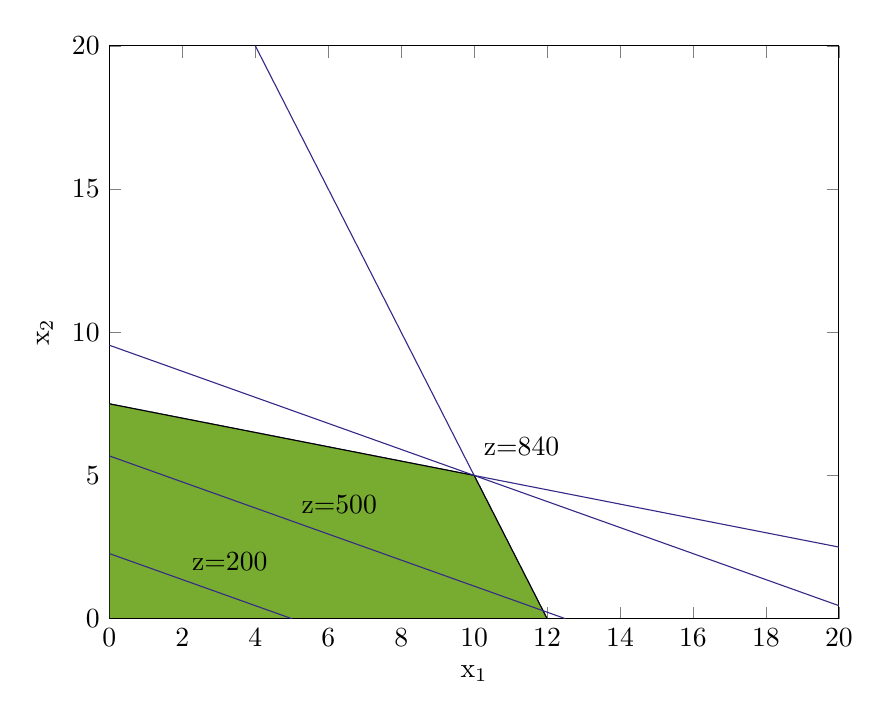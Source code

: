% This file was created by matlab2tikz.
%
%The latest updates can be retrieved from
%  http://www.mathworks.com/matlabcentral/fileexchange/22022-matlab2tikz-matlab2tikz
%where you can also make suggestions and rate matlab2tikz.
%
\definecolor{mycolor1}{rgb}{0.466,0.674,0.188}%
%
\begin{tikzpicture}

\begin{axis}[%
width=0.764\textwidth,
height=0.6\textwidth,
at={(0\textwidth,0\textwidth)},
scale only axis,
colormap={mymap}{[1pt] rgb(0pt)=(0.208,0.166,0.529); rgb(1pt)=(0.212,0.19,0.578); rgb(2pt)=(0.212,0.214,0.627); rgb(3pt)=(0.208,0.239,0.677); rgb(4pt)=(0.196,0.264,0.728); rgb(5pt)=(0.171,0.292,0.779); rgb(6pt)=(0.125,0.324,0.83); rgb(7pt)=(0.059,0.36,0.868); rgb(8pt)=(0.012,0.388,0.882); rgb(9pt)=(0.006,0.409,0.883); rgb(10pt)=(0.017,0.427,0.879); rgb(11pt)=(0.033,0.443,0.872); rgb(12pt)=(0.05,0.459,0.864); rgb(13pt)=(0.063,0.474,0.855); rgb(14pt)=(0.072,0.489,0.847); rgb(15pt)=(0.078,0.504,0.838); rgb(16pt)=(0.079,0.52,0.831); rgb(17pt)=(0.075,0.538,0.826); rgb(18pt)=(0.064,0.557,0.824); rgb(19pt)=(0.049,0.577,0.823); rgb(20pt)=(0.034,0.597,0.82); rgb(21pt)=(0.026,0.614,0.814); rgb(22pt)=(0.024,0.629,0.804); rgb(23pt)=(0.023,0.642,0.791); rgb(24pt)=(0.023,0.653,0.777); rgb(25pt)=(0.027,0.664,0.761); rgb(26pt)=(0.038,0.674,0.744); rgb(27pt)=(0.059,0.684,0.725); rgb(28pt)=(0.084,0.693,0.706); rgb(29pt)=(0.113,0.702,0.686); rgb(30pt)=(0.145,0.71,0.665); rgb(31pt)=(0.18,0.718,0.642); rgb(32pt)=(0.218,0.725,0.619); rgb(33pt)=(0.259,0.732,0.595); rgb(34pt)=(0.302,0.738,0.571); rgb(35pt)=(0.348,0.742,0.547); rgb(36pt)=(0.395,0.746,0.524); rgb(37pt)=(0.442,0.748,0.503); rgb(38pt)=(0.487,0.749,0.484); rgb(39pt)=(0.53,0.749,0.466); rgb(40pt)=(0.571,0.749,0.449); rgb(41pt)=(0.61,0.747,0.434); rgb(42pt)=(0.647,0.746,0.419); rgb(43pt)=(0.683,0.743,0.404); rgb(44pt)=(0.718,0.741,0.39); rgb(45pt)=(0.752,0.738,0.377); rgb(46pt)=(0.786,0.736,0.363); rgb(47pt)=(0.819,0.733,0.35); rgb(48pt)=(0.851,0.73,0.336); rgb(49pt)=(0.882,0.727,0.322); rgb(50pt)=(0.914,0.726,0.306); rgb(51pt)=(0.945,0.726,0.289); rgb(52pt)=(0.974,0.731,0.267); rgb(53pt)=(0.994,0.745,0.24); rgb(54pt)=(0.999,0.765,0.216); rgb(55pt)=(0.996,0.786,0.197); rgb(56pt)=(0.988,0.807,0.179); rgb(57pt)=(0.979,0.827,0.163); rgb(58pt)=(0.97,0.848,0.147); rgb(59pt)=(0.963,0.871,0.131); rgb(60pt)=(0.959,0.895,0.113); rgb(61pt)=(0.96,0.922,0.095); rgb(62pt)=(0.966,0.951,0.076); rgb(63pt)=(0.976,0.983,0.054)},
xmin=0,
xmax=20,
xlabel={${\text{x}}_{\text{1}}$},
ymin=0,
ymax=20,
ylabel={${\text{x}}_{\text{2}}$},
axis background/.style={fill=white}
]
\addplot[contour prepared, contour prepared format=matlab, contour/labels=false] table[row sep=crcr] {%
%
0	351\\
4	20\\
4	20\\
4.032	19.92\\
4.064	19.84\\
4.08	19.8\\
4.096	19.76\\
4.128	19.68\\
4.16	19.6\\
4.16	19.6\\
4.192	19.52\\
4.224	19.44\\
4.24	19.4\\
4.256	19.36\\
4.288	19.28\\
4.32	19.2\\
4.32	19.2\\
4.352	19.12\\
4.384	19.04\\
4.4	19\\
4.416	18.96\\
4.448	18.88\\
4.48	18.8\\
4.48	18.8\\
4.512	18.72\\
4.544	18.64\\
4.56	18.6\\
4.576	18.56\\
4.608	18.48\\
4.64	18.4\\
4.64	18.4\\
4.672	18.32\\
4.704	18.24\\
4.72	18.2\\
4.736	18.16\\
4.768	18.08\\
4.8	18\\
4.8	18\\
4.832	17.92\\
4.864	17.84\\
4.88	17.8\\
4.896	17.76\\
4.928	17.68\\
4.96	17.6\\
4.96	17.6\\
4.992	17.52\\
5.024	17.44\\
5.04	17.4\\
5.056	17.36\\
5.088	17.28\\
5.12	17.2\\
5.12	17.2\\
5.152	17.12\\
5.184	17.04\\
5.2	17\\
5.216	16.96\\
5.248	16.88\\
5.28	16.8\\
5.28	16.8\\
5.312	16.72\\
5.344	16.64\\
5.36	16.6\\
5.376	16.56\\
5.408	16.48\\
5.44	16.4\\
5.44	16.4\\
5.472	16.32\\
5.504	16.24\\
5.52	16.2\\
5.536	16.16\\
5.568	16.08\\
5.6	16\\
5.6	16\\
5.632	15.92\\
5.664	15.84\\
5.68	15.8\\
5.696	15.76\\
5.728	15.68\\
5.76	15.6\\
5.76	15.6\\
5.792	15.52\\
5.824	15.44\\
5.84	15.4\\
5.856	15.36\\
5.888	15.28\\
5.92	15.2\\
5.92	15.2\\
5.952	15.12\\
5.984	15.04\\
6	15\\
6.016	14.96\\
6.048	14.88\\
6.08	14.8\\
6.08	14.8\\
6.112	14.72\\
6.144	14.64\\
6.16	14.6\\
6.176	14.56\\
6.208	14.48\\
6.24	14.4\\
6.24	14.4\\
6.272	14.32\\
6.304	14.24\\
6.32	14.2\\
6.336	14.16\\
6.368	14.08\\
6.4	14\\
6.4	14\\
6.432	13.92\\
6.464	13.84\\
6.48	13.8\\
6.496	13.76\\
6.528	13.68\\
6.56	13.6\\
6.56	13.6\\
6.592	13.52\\
6.624	13.44\\
6.64	13.4\\
6.656	13.36\\
6.688	13.28\\
6.72	13.2\\
6.72	13.2\\
6.752	13.12\\
6.784	13.04\\
6.8	13\\
6.816	12.96\\
6.848	12.88\\
6.88	12.8\\
6.88	12.8\\
6.912	12.72\\
6.944	12.64\\
6.96	12.6\\
6.976	12.56\\
7.008	12.48\\
7.04	12.4\\
7.04	12.4\\
7.072	12.32\\
7.104	12.24\\
7.12	12.2\\
7.136	12.16\\
7.168	12.08\\
7.2	12\\
7.2	12\\
7.232	11.92\\
7.264	11.84\\
7.28	11.8\\
7.296	11.76\\
7.328	11.68\\
7.36	11.6\\
7.36	11.6\\
7.392	11.52\\
7.424	11.44\\
7.44	11.4\\
7.456	11.36\\
7.488	11.28\\
7.52	11.2\\
7.52	11.2\\
7.552	11.12\\
7.584	11.04\\
7.6	11\\
7.616	10.96\\
7.648	10.88\\
7.68	10.8\\
7.68	10.8\\
7.712	10.72\\
7.744	10.64\\
7.76	10.6\\
7.776	10.56\\
7.808	10.48\\
7.84	10.4\\
7.84	10.4\\
7.872	10.32\\
7.904	10.24\\
7.92	10.2\\
7.936	10.16\\
7.968	10.08\\
8	10\\
8	10\\
8.032	9.92\\
8.064	9.84\\
8.08	9.8\\
8.096	9.76\\
8.128	9.68\\
8.16	9.6\\
8.16	9.6\\
8.192	9.52\\
8.224	9.44\\
8.24	9.4\\
8.256	9.36\\
8.288	9.28\\
8.32	9.2\\
8.32	9.2\\
8.352	9.12\\
8.384	9.04\\
8.4	9\\
8.416	8.96\\
8.448	8.88\\
8.48	8.8\\
8.48	8.8\\
8.512	8.72\\
8.544	8.64\\
8.56	8.6\\
8.576	8.56\\
8.608	8.48\\
8.64	8.4\\
8.64	8.4\\
8.672	8.32\\
8.704	8.24\\
8.72	8.2\\
8.736	8.16\\
8.768	8.08\\
8.8	8\\
8.8	8\\
8.832	7.92\\
8.864	7.84\\
8.88	7.8\\
8.896	7.76\\
8.928	7.68\\
8.96	7.6\\
8.96	7.6\\
8.992	7.52\\
9.024	7.44\\
9.04	7.4\\
9.056	7.36\\
9.088	7.28\\
9.12	7.2\\
9.12	7.2\\
9.152	7.12\\
9.184	7.04\\
9.2	7\\
9.216	6.96\\
9.248	6.88\\
9.28	6.8\\
9.28	6.8\\
9.312	6.72\\
9.344	6.64\\
9.36	6.6\\
9.376	6.56\\
9.408	6.48\\
9.44	6.4\\
9.44	6.4\\
9.472	6.32\\
9.504	6.24\\
9.52	6.2\\
9.536	6.16\\
9.568	6.08\\
9.6	6\\
9.6	6\\
9.632	5.92\\
9.664	5.84\\
9.68	5.8\\
9.696	5.76\\
9.728	5.68\\
9.76	5.6\\
9.76	5.6\\
9.792	5.52\\
9.824	5.44\\
9.84	5.4\\
9.856	5.36\\
9.888	5.28\\
9.92	5.2\\
9.92	5.2\\
9.952	5.12\\
9.984	5.04\\
10	5\\
10.016	4.96\\
10.048	4.88\\
10.08	4.8\\
10.08	4.8\\
10.112	4.72\\
10.144	4.64\\
10.16	4.6\\
10.176	4.56\\
10.208	4.48\\
10.24	4.4\\
10.24	4.4\\
10.272	4.32\\
10.304	4.24\\
10.32	4.2\\
10.336	4.16\\
10.368	4.08\\
10.4	4\\
10.4	4\\
10.432	3.92\\
10.464	3.84\\
10.48	3.8\\
10.496	3.76\\
10.528	3.68\\
10.56	3.6\\
10.56	3.6\\
10.592	3.52\\
10.624	3.44\\
10.64	3.4\\
10.656	3.36\\
10.688	3.28\\
10.72	3.2\\
10.72	3.2\\
10.752	3.12\\
10.784	3.04\\
10.8	3\\
10.816	2.96\\
10.848	2.88\\
10.88	2.8\\
10.88	2.8\\
10.912	2.72\\
10.944	2.64\\
10.96	2.6\\
10.976	2.56\\
11.008	2.48\\
11.04	2.4\\
11.04	2.4\\
11.072	2.32\\
11.104	2.24\\
11.12	2.2\\
11.136	2.16\\
11.168	2.08\\
11.2	2\\
11.2	2\\
11.232	1.92\\
11.264	1.84\\
11.28	1.8\\
11.296	1.76\\
11.328	1.68\\
11.36	1.6\\
11.36	1.6\\
11.392	1.52\\
11.424	1.44\\
11.44	1.4\\
11.456	1.36\\
11.488	1.28\\
11.52	1.2\\
11.52	1.2\\
11.552	1.12\\
11.584	1.04\\
11.6	1\\
11.616	0.96\\
11.648	0.88\\
11.68	0.8\\
11.68	0.8\\
11.712	0.72\\
11.744	0.64\\
11.76	0.6\\
11.776	0.56\\
11.808	0.48\\
11.84	0.4\\
11.84	0.4\\
11.872	0.32\\
11.904	0.24\\
11.92	0.2\\
11.936	0.16\\
11.968	0.08\\
12	0\\
};
\addplot[contour prepared, contour prepared format=matlab, contour/labels=false] table[row sep=crcr] {%
%
0	313\\
0	7.5\\
0.08	7.48\\
0.16	7.46\\
0.24	7.44\\
0.24	7.44\\
0.32	7.42\\
0.4	7.4\\
0.48	7.38\\
0.56	7.36\\
0.56	7.36\\
0.64	7.34\\
0.72	7.32\\
0.8	7.3\\
0.88	7.28\\
0.88	7.28\\
0.96	7.26\\
1.04	7.24\\
1.12	7.22\\
1.2	7.2\\
1.2	7.2\\
1.28	7.18\\
1.36	7.16\\
1.44	7.14\\
1.52	7.12\\
1.52	7.12\\
1.6	7.1\\
1.68	7.08\\
1.76	7.06\\
1.84	7.04\\
1.84	7.04\\
1.92	7.02\\
2	7\\
2.08	6.98\\
2.16	6.96\\
2.16	6.96\\
2.24	6.94\\
2.32	6.92\\
2.4	6.9\\
2.48	6.88\\
2.48	6.88\\
2.56	6.86\\
2.64	6.84\\
2.72	6.82\\
2.8	6.8\\
2.8	6.8\\
2.88	6.78\\
2.96	6.76\\
3.04	6.74\\
3.12	6.72\\
3.12	6.72\\
3.2	6.7\\
3.28	6.68\\
3.36	6.66\\
3.44	6.64\\
3.44	6.64\\
3.52	6.62\\
3.6	6.6\\
3.68	6.58\\
3.76	6.56\\
3.76	6.56\\
3.84	6.54\\
3.92	6.52\\
4	6.5\\
4.08	6.48\\
4.08	6.48\\
4.16	6.46\\
4.24	6.44\\
4.32	6.42\\
4.4	6.4\\
4.4	6.4\\
4.48	6.38\\
4.56	6.36\\
4.64	6.34\\
4.72	6.32\\
4.72	6.32\\
4.8	6.3\\
4.88	6.28\\
4.96	6.26\\
5.04	6.24\\
5.04	6.24\\
5.12	6.22\\
5.2	6.2\\
5.28	6.18\\
5.36	6.16\\
5.36	6.16\\
5.44	6.14\\
5.52	6.12\\
5.6	6.1\\
5.68	6.08\\
5.68	6.08\\
5.76	6.06\\
5.84	6.04\\
5.92	6.02\\
6	6\\
6	6\\
6.08	5.98\\
6.16	5.96\\
6.24	5.94\\
6.32	5.92\\
6.32	5.92\\
6.4	5.9\\
6.48	5.88\\
6.56	5.86\\
6.64	5.84\\
6.64	5.84\\
6.72	5.82\\
6.8	5.8\\
6.88	5.78\\
6.96	5.76\\
6.96	5.76\\
7.04	5.74\\
7.12	5.72\\
7.2	5.7\\
7.28	5.68\\
7.28	5.68\\
7.36	5.66\\
7.44	5.64\\
7.52	5.62\\
7.6	5.6\\
7.6	5.6\\
7.68	5.58\\
7.76	5.56\\
7.84	5.54\\
7.92	5.52\\
7.92	5.52\\
8	5.5\\
8.08	5.48\\
8.16	5.46\\
8.24	5.44\\
8.24	5.44\\
8.32	5.42\\
8.4	5.4\\
8.48	5.38\\
8.56	5.36\\
8.56	5.36\\
8.64	5.34\\
8.72	5.32\\
8.8	5.3\\
8.88	5.28\\
8.88	5.28\\
8.96	5.26\\
9.04	5.24\\
9.12	5.22\\
9.2	5.2\\
9.2	5.2\\
9.28	5.18\\
9.36	5.16\\
9.44	5.14\\
9.52	5.12\\
9.52	5.12\\
9.6	5.1\\
9.68	5.08\\
9.76	5.06\\
9.84	5.04\\
9.84	5.04\\
9.92	5.02\\
10	5\\
10.08	4.98\\
10.16	4.96\\
10.16	4.96\\
10.24	4.94\\
10.32	4.92\\
10.4	4.9\\
10.48	4.88\\
10.48	4.88\\
10.56	4.86\\
10.64	4.84\\
10.72	4.82\\
10.8	4.8\\
10.8	4.8\\
10.88	4.78\\
10.96	4.76\\
11.04	4.74\\
11.12	4.72\\
11.12	4.72\\
11.2	4.7\\
11.28	4.68\\
11.36	4.66\\
11.44	4.64\\
11.44	4.64\\
11.52	4.62\\
11.6	4.6\\
11.68	4.58\\
11.76	4.56\\
11.76	4.56\\
11.84	4.54\\
11.92	4.52\\
12	4.5\\
12.08	4.48\\
12.08	4.48\\
12.16	4.46\\
12.24	4.44\\
12.32	4.42\\
12.4	4.4\\
12.4	4.4\\
12.48	4.38\\
12.56	4.36\\
12.64	4.34\\
12.72	4.32\\
12.72	4.32\\
12.8	4.3\\
12.88	4.28\\
12.96	4.26\\
13.04	4.24\\
13.04	4.24\\
13.12	4.22\\
13.2	4.2\\
13.28	4.18\\
13.36	4.16\\
13.36	4.16\\
13.44	4.14\\
13.52	4.12\\
13.6	4.1\\
13.68	4.08\\
13.68	4.08\\
13.76	4.06\\
13.84	4.04\\
13.92	4.02\\
14	4\\
14	4\\
14.08	3.98\\
14.16	3.96\\
14.24	3.94\\
14.32	3.92\\
14.32	3.92\\
14.4	3.9\\
14.48	3.88\\
14.56	3.86\\
14.64	3.84\\
14.64	3.84\\
14.72	3.82\\
14.8	3.8\\
14.88	3.78\\
14.96	3.76\\
14.96	3.76\\
15.04	3.74\\
15.12	3.72\\
15.2	3.7\\
15.28	3.68\\
15.28	3.68\\
15.36	3.66\\
15.44	3.64\\
15.52	3.62\\
15.6	3.6\\
15.6	3.6\\
15.68	3.58\\
15.76	3.56\\
15.84	3.54\\
15.92	3.52\\
15.92	3.52\\
16	3.5\\
16.08	3.48\\
16.16	3.46\\
16.24	3.44\\
16.24	3.44\\
16.32	3.42\\
16.4	3.4\\
16.48	3.38\\
16.56	3.36\\
16.56	3.36\\
16.64	3.34\\
16.72	3.32\\
16.8	3.3\\
16.88	3.28\\
16.88	3.28\\
16.96	3.26\\
17.04	3.24\\
17.12	3.22\\
17.2	3.2\\
17.2	3.2\\
17.28	3.18\\
17.36	3.16\\
17.44	3.14\\
17.52	3.12\\
17.52	3.12\\
17.6	3.1\\
17.68	3.08\\
17.76	3.06\\
17.84	3.04\\
17.84	3.04\\
17.92	3.02\\
18	3\\
18.08	2.98\\
18.16	2.96\\
18.16	2.96\\
18.24	2.94\\
18.32	2.92\\
18.4	2.9\\
18.48	2.88\\
18.48	2.88\\
18.56	2.86\\
18.64	2.84\\
18.72	2.82\\
18.8	2.8\\
18.8	2.8\\
18.88	2.78\\
18.96	2.76\\
19.04	2.74\\
19.12	2.72\\
19.12	2.72\\
19.2	2.7\\
19.28	2.68\\
19.36	2.66\\
19.44	2.64\\
19.44	2.64\\
19.52	2.62\\
19.6	2.6\\
19.68	2.58\\
19.76	2.56\\
19.76	2.56\\
19.84	2.54\\
19.92	2.52\\
20	2.5\\
};

\addplot[area legend,solid,draw=black,fill=mycolor1,forget plot]
table[row sep=crcr] {%
x	y\\
0	7.5\\
10	5\\
12	0\\
0	0\\
}--cycle;
\addplot[contour prepared, contour prepared format=matlab, contour/labels=false] table[row sep=crcr] {%
%
0	92\\
0	2.273\\
0.072	2.24\\
0.08	2.236\\
0.16	2.2\\
0.24	2.164\\
0.248	2.16\\
0.32	2.127\\
0.4	2.091\\
0.424	2.08\\
0.48	2.055\\
0.56	2.018\\
0.6	2\\
0.64	1.982\\
0.72	1.945\\
0.776	1.92\\
0.8	1.909\\
0.88	1.873\\
0.952	1.84\\
0.96	1.836\\
1.04	1.8\\
1.12	1.764\\
1.128	1.76\\
1.2	1.727\\
1.28	1.691\\
1.304	1.68\\
1.36	1.655\\
1.44	1.618\\
1.48	1.6\\
1.52	1.582\\
1.6	1.545\\
1.656	1.52\\
1.68	1.509\\
1.76	1.473\\
1.832	1.44\\
1.84	1.436\\
1.92	1.4\\
2	1.364\\
2.008	1.36\\
2.08	1.327\\
2.16	1.291\\
2.184	1.28\\
2.24	1.255\\
2.32	1.218\\
2.36	1.2\\
2.4	1.182\\
2.48	1.145\\
2.536	1.12\\
2.56	1.109\\
2.64	1.073\\
2.712	1.04\\
2.72	1.036\\
2.8	1\\
2.88	0.964\\
2.888	0.96\\
2.96	0.927\\
3.04	0.891\\
3.064	0.88\\
3.12	0.855\\
3.2	0.818\\
3.24	0.8\\
3.28	0.782\\
3.36	0.745\\
3.416	0.72\\
3.44	0.709\\
3.52	0.673\\
3.592	0.64\\
3.6	0.636\\
3.68	0.6\\
3.76	0.564\\
3.768	0.56\\
3.84	0.527\\
3.92	0.491\\
3.944	0.48\\
4	0.455\\
4.08	0.418\\
4.12	0.4\\
4.16	0.382\\
4.24	0.345\\
4.296	0.32\\
4.32	0.309\\
4.4	0.273\\
4.472	0.24\\
4.48	0.236\\
4.56	0.2\\
4.64	0.164\\
4.648	0.16\\
4.72	0.127\\
4.8	0.091\\
4.824	0.08\\
4.88	0.055\\
4.96	0.018\\
5	0\\
};
\addplot[contour prepared, contour prepared format=matlab, contour/labels=false] table[row sep=crcr] {%
%
0	229\\
0	5.682\\
0.004	5.68\\
0.08	5.645\\
0.16	5.609\\
0.18	5.6\\
0.24	5.573\\
0.32	5.536\\
0.356	5.52\\
0.4	5.5\\
0.48	5.464\\
0.532	5.44\\
0.56	5.427\\
0.64	5.391\\
0.708	5.36\\
0.72	5.355\\
0.8	5.318\\
0.88	5.282\\
0.884	5.28\\
0.96	5.245\\
1.04	5.209\\
1.06	5.2\\
1.12	5.173\\
1.2	5.136\\
1.236	5.12\\
1.28	5.1\\
1.36	5.064\\
1.412	5.04\\
1.44	5.027\\
1.52	4.991\\
1.588	4.96\\
1.6	4.955\\
1.68	4.918\\
1.76	4.882\\
1.764	4.88\\
1.84	4.845\\
1.92	4.809\\
1.94	4.8\\
2	4.773\\
2.08	4.736\\
2.116	4.72\\
2.16	4.7\\
2.24	4.664\\
2.292	4.64\\
2.32	4.627\\
2.4	4.591\\
2.468	4.56\\
2.48	4.555\\
2.56	4.518\\
2.64	4.482\\
2.644	4.48\\
2.72	4.445\\
2.8	4.409\\
2.82	4.4\\
2.88	4.373\\
2.96	4.336\\
2.996	4.32\\
3.04	4.3\\
3.12	4.264\\
3.172	4.24\\
3.2	4.227\\
3.28	4.191\\
3.348	4.16\\
3.36	4.155\\
3.44	4.118\\
3.52	4.082\\
3.524	4.08\\
3.6	4.045\\
3.68	4.009\\
3.7	4\\
3.76	3.973\\
3.84	3.936\\
3.876	3.92\\
3.92	3.9\\
4	3.864\\
4.052	3.84\\
4.08	3.827\\
4.16	3.791\\
4.228	3.76\\
4.24	3.755\\
4.32	3.718\\
4.4	3.682\\
4.404	3.68\\
4.48	3.645\\
4.56	3.609\\
4.58	3.6\\
4.64	3.573\\
4.72	3.536\\
4.756	3.52\\
4.8	3.5\\
4.88	3.464\\
4.932	3.44\\
4.96	3.427\\
5.04	3.391\\
5.108	3.36\\
5.12	3.355\\
5.2	3.318\\
5.28	3.282\\
5.284	3.28\\
5.36	3.245\\
5.44	3.209\\
5.46	3.2\\
5.52	3.173\\
5.6	3.136\\
5.636	3.12\\
5.68	3.1\\
5.76	3.064\\
5.812	3.04\\
5.84	3.027\\
5.92	2.991\\
5.988	2.96\\
6	2.955\\
6.08	2.918\\
6.16	2.882\\
6.164	2.88\\
6.24	2.845\\
6.32	2.809\\
6.34	2.8\\
6.4	2.773\\
6.48	2.736\\
6.516	2.72\\
6.56	2.7\\
6.64	2.664\\
6.692	2.64\\
6.72	2.627\\
6.8	2.591\\
6.868	2.56\\
6.88	2.555\\
6.96	2.518\\
7.04	2.482\\
7.044	2.48\\
7.12	2.445\\
7.2	2.409\\
7.22	2.4\\
7.28	2.373\\
7.36	2.336\\
7.396	2.32\\
7.44	2.3\\
7.52	2.264\\
7.572	2.24\\
7.6	2.227\\
7.68	2.191\\
7.748	2.16\\
7.76	2.155\\
7.84	2.118\\
7.92	2.082\\
7.924	2.08\\
8	2.045\\
8.08	2.009\\
8.1	2\\
8.16	1.973\\
8.24	1.936\\
8.276	1.92\\
8.32	1.9\\
8.4	1.864\\
8.452	1.84\\
8.48	1.827\\
8.56	1.791\\
8.628	1.76\\
8.64	1.755\\
8.72	1.718\\
8.8	1.682\\
8.804	1.68\\
8.88	1.645\\
8.96	1.609\\
8.98	1.6\\
9.04	1.573\\
9.12	1.536\\
9.156	1.52\\
9.2	1.5\\
9.28	1.464\\
9.332	1.44\\
9.36	1.427\\
9.44	1.391\\
9.508	1.36\\
9.52	1.355\\
9.6	1.318\\
9.68	1.282\\
9.684	1.28\\
9.76	1.245\\
9.84	1.209\\
9.86	1.2\\
9.92	1.173\\
10	1.136\\
10.036	1.12\\
10.08	1.1\\
10.16	1.064\\
10.212	1.04\\
10.24	1.027\\
10.32	0.991\\
10.388	0.96\\
10.4	0.955\\
10.48	0.918\\
10.56	0.882\\
10.564	0.88\\
10.64	0.845\\
10.72	0.809\\
10.74	0.8\\
10.8	0.773\\
10.88	0.736\\
10.916	0.72\\
10.96	0.7\\
11.04	0.664\\
11.092	0.64\\
11.12	0.627\\
11.2	0.591\\
11.268	0.56\\
11.28	0.555\\
11.36	0.518\\
11.44	0.482\\
11.444	0.48\\
11.52	0.445\\
11.6	0.409\\
11.62	0.4\\
11.68	0.373\\
11.76	0.336\\
11.796	0.32\\
11.84	0.3\\
11.92	0.264\\
11.972	0.24\\
12	0.227\\
12.08	0.191\\
12.148	0.16\\
12.16	0.155\\
12.24	0.118\\
12.32	0.082\\
12.324	0.08\\
12.4	0.045\\
12.48	0.009\\
12.5	0\\
};
\addplot[contour prepared, contour prepared format=matlab, contour/labels=false] table[row sep=crcr] {%
%
0	365\\
0	9.545\\
0.056	9.52\\
0.08	9.509\\
0.16	9.473\\
0.232	9.44\\
0.24	9.436\\
0.32	9.4\\
0.4	9.364\\
0.408	9.36\\
0.48	9.327\\
0.56	9.291\\
0.584	9.28\\
0.64	9.255\\
0.72	9.218\\
0.76	9.2\\
0.8	9.182\\
0.88	9.145\\
0.936	9.12\\
0.96	9.109\\
1.04	9.073\\
1.112	9.04\\
1.12	9.036\\
1.2	9\\
1.28	8.964\\
1.288	8.96\\
1.36	8.927\\
1.44	8.891\\
1.464	8.88\\
1.52	8.855\\
1.6	8.818\\
1.64	8.8\\
1.68	8.782\\
1.76	8.745\\
1.816	8.72\\
1.84	8.709\\
1.92	8.673\\
1.992	8.64\\
2	8.636\\
2.08	8.6\\
2.16	8.564\\
2.168	8.56\\
2.24	8.527\\
2.32	8.491\\
2.344	8.48\\
2.4	8.455\\
2.48	8.418\\
2.52	8.4\\
2.56	8.382\\
2.64	8.345\\
2.696	8.32\\
2.72	8.309\\
2.8	8.273\\
2.872	8.24\\
2.88	8.236\\
2.96	8.2\\
3.04	8.164\\
3.048	8.16\\
3.12	8.127\\
3.2	8.091\\
3.224	8.08\\
3.28	8.055\\
3.36	8.018\\
3.4	8\\
3.44	7.982\\
3.52	7.945\\
3.576	7.92\\
3.6	7.909\\
3.68	7.873\\
3.752	7.84\\
3.76	7.836\\
3.84	7.8\\
3.92	7.764\\
3.928	7.76\\
4	7.727\\
4.08	7.691\\
4.104	7.68\\
4.16	7.655\\
4.24	7.618\\
4.28	7.6\\
4.32	7.582\\
4.4	7.545\\
4.456	7.52\\
4.48	7.509\\
4.56	7.473\\
4.632	7.44\\
4.64	7.436\\
4.72	7.4\\
4.8	7.364\\
4.808	7.36\\
4.88	7.327\\
4.96	7.291\\
4.984	7.28\\
5.04	7.255\\
5.12	7.218\\
5.16	7.2\\
5.2	7.182\\
5.28	7.145\\
5.336	7.12\\
5.36	7.109\\
5.44	7.073\\
5.512	7.04\\
5.52	7.036\\
5.6	7\\
5.68	6.964\\
5.688	6.96\\
5.76	6.927\\
5.84	6.891\\
5.864	6.88\\
5.92	6.855\\
6	6.818\\
6.04	6.8\\
6.08	6.782\\
6.16	6.745\\
6.216	6.72\\
6.24	6.709\\
6.32	6.673\\
6.392	6.64\\
6.4	6.636\\
6.48	6.6\\
6.56	6.564\\
6.568	6.56\\
6.64	6.527\\
6.72	6.491\\
6.744	6.48\\
6.8	6.455\\
6.88	6.418\\
6.92	6.4\\
6.96	6.382\\
7.04	6.345\\
7.096	6.32\\
7.12	6.309\\
7.2	6.273\\
7.272	6.24\\
7.28	6.236\\
7.36	6.2\\
7.44	6.164\\
7.448	6.16\\
7.52	6.127\\
7.6	6.091\\
7.624	6.08\\
7.68	6.055\\
7.76	6.018\\
7.8	6\\
7.84	5.982\\
7.92	5.945\\
7.976	5.92\\
8	5.909\\
8.08	5.873\\
8.152	5.84\\
8.16	5.836\\
8.24	5.8\\
8.32	5.764\\
8.328	5.76\\
8.4	5.727\\
8.48	5.691\\
8.504	5.68\\
8.56	5.655\\
8.64	5.618\\
8.68	5.6\\
8.72	5.582\\
8.8	5.545\\
8.856	5.52\\
8.88	5.509\\
8.96	5.473\\
9.032	5.44\\
9.04	5.436\\
9.12	5.4\\
9.2	5.364\\
9.208	5.36\\
9.28	5.327\\
9.36	5.291\\
9.384	5.28\\
9.44	5.255\\
9.52	5.218\\
9.56	5.2\\
9.6	5.182\\
9.68	5.145\\
9.736	5.12\\
9.76	5.109\\
9.84	5.073\\
9.912	5.04\\
9.92	5.036\\
10	5\\
10.08	4.964\\
10.088	4.96\\
10.16	4.927\\
10.24	4.891\\
10.264	4.88\\
10.32	4.855\\
10.4	4.818\\
10.44	4.8\\
10.48	4.782\\
10.56	4.745\\
10.616	4.72\\
10.64	4.709\\
10.72	4.673\\
10.792	4.64\\
10.8	4.636\\
10.88	4.6\\
10.96	4.564\\
10.968	4.56\\
11.04	4.527\\
11.12	4.491\\
11.144	4.48\\
11.2	4.455\\
11.28	4.418\\
11.32	4.4\\
11.36	4.382\\
11.44	4.345\\
11.496	4.32\\
11.52	4.309\\
11.6	4.273\\
11.672	4.24\\
11.68	4.236\\
11.76	4.2\\
11.84	4.164\\
11.848	4.16\\
11.92	4.127\\
12	4.091\\
12.024	4.08\\
12.08	4.055\\
12.16	4.018\\
12.2	4\\
12.24	3.982\\
12.32	3.945\\
12.376	3.92\\
12.4	3.909\\
12.48	3.873\\
12.552	3.84\\
12.56	3.836\\
12.64	3.8\\
12.72	3.764\\
12.728	3.76\\
12.8	3.727\\
12.88	3.691\\
12.904	3.68\\
12.96	3.655\\
13.04	3.618\\
13.08	3.6\\
13.12	3.582\\
13.2	3.545\\
13.256	3.52\\
13.28	3.509\\
13.36	3.473\\
13.432	3.44\\
13.44	3.436\\
13.52	3.4\\
13.6	3.364\\
13.608	3.36\\
13.68	3.327\\
13.76	3.291\\
13.784	3.28\\
13.84	3.255\\
13.92	3.218\\
13.96	3.2\\
14	3.182\\
14.08	3.145\\
14.136	3.12\\
14.16	3.109\\
14.24	3.073\\
14.312	3.04\\
14.32	3.036\\
14.4	3\\
14.48	2.964\\
14.488	2.96\\
14.56	2.927\\
14.64	2.891\\
14.664	2.88\\
14.72	2.855\\
14.8	2.818\\
14.84	2.8\\
14.88	2.782\\
14.96	2.745\\
15.016	2.72\\
15.04	2.709\\
15.12	2.673\\
15.192	2.64\\
15.2	2.636\\
15.28	2.6\\
15.36	2.564\\
15.368	2.56\\
15.44	2.527\\
15.52	2.491\\
15.544	2.48\\
15.6	2.455\\
15.68	2.418\\
15.72	2.4\\
15.76	2.382\\
15.84	2.345\\
15.896	2.32\\
15.92	2.309\\
16	2.273\\
16.072	2.24\\
16.08	2.236\\
16.16	2.2\\
16.24	2.164\\
16.248	2.16\\
16.32	2.127\\
16.4	2.091\\
16.424	2.08\\
16.48	2.055\\
16.56	2.018\\
16.6	2\\
16.64	1.982\\
16.72	1.945\\
16.776	1.92\\
16.8	1.909\\
16.88	1.873\\
16.952	1.84\\
16.96	1.836\\
17.04	1.8\\
17.12	1.764\\
17.128	1.76\\
17.2	1.727\\
17.28	1.691\\
17.304	1.68\\
17.36	1.655\\
17.44	1.618\\
17.48	1.6\\
17.52	1.582\\
17.6	1.545\\
17.656	1.52\\
17.68	1.509\\
17.76	1.473\\
17.832	1.44\\
17.84	1.436\\
17.92	1.4\\
18	1.364\\
18.008	1.36\\
18.08	1.327\\
18.16	1.291\\
18.184	1.28\\
18.24	1.255\\
18.32	1.218\\
18.36	1.2\\
18.4	1.182\\
18.48	1.145\\
18.536	1.12\\
18.56	1.109\\
18.64	1.073\\
18.712	1.04\\
18.72	1.036\\
18.8	1\\
18.88	0.964\\
18.888	0.96\\
18.96	0.927\\
19.04	0.891\\
19.064	0.88\\
19.12	0.855\\
19.2	0.818\\
19.24	0.8\\
19.28	0.782\\
19.36	0.745\\
19.416	0.72\\
19.44	0.709\\
19.52	0.673\\
19.592	0.64\\
19.6	0.636\\
19.68	0.6\\
19.76	0.564\\
19.768	0.56\\
19.84	0.527\\
19.92	0.491\\
19.944	0.48\\
20	0.455\\
};
\node[right, align=left, text=black]
at (axis cs:2,2) {z=200};
\node[right, align=left, text=black]
at (axis cs:5,4) {z=500};
\node[right, align=left, text=black]
at (axis cs:10,6) {z=840};
\end{axis}
\end{tikzpicture}%